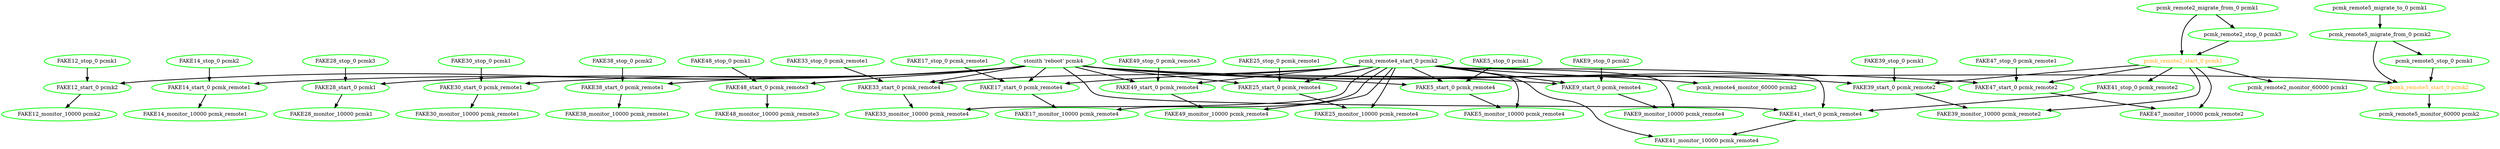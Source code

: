  digraph "g" {
"FAKE12_monitor_10000 pcmk2" [ style=bold color="green" fontcolor="black"]
"FAKE12_start_0 pcmk2" -> "FAKE12_monitor_10000 pcmk2" [ style = bold]
"FAKE12_start_0 pcmk2" [ style=bold color="green" fontcolor="black"]
"FAKE12_stop_0 pcmk1" -> "FAKE12_start_0 pcmk2" [ style = bold]
"FAKE12_stop_0 pcmk1" [ style=bold color="green" fontcolor="black"]
"FAKE14_monitor_10000 pcmk_remote1" [ style=bold color="green" fontcolor="black"]
"FAKE14_start_0 pcmk_remote1" -> "FAKE14_monitor_10000 pcmk_remote1" [ style = bold]
"FAKE14_start_0 pcmk_remote1" [ style=bold color="green" fontcolor="black"]
"FAKE14_stop_0 pcmk2" -> "FAKE14_start_0 pcmk_remote1" [ style = bold]
"FAKE14_stop_0 pcmk2" [ style=bold color="green" fontcolor="black"]
"FAKE17_monitor_10000 pcmk_remote4" [ style=bold color="green" fontcolor="black"]
"FAKE17_start_0 pcmk_remote4" -> "FAKE17_monitor_10000 pcmk_remote4" [ style = bold]
"FAKE17_start_0 pcmk_remote4" [ style=bold color="green" fontcolor="black"]
"FAKE17_stop_0 pcmk_remote1" -> "FAKE17_start_0 pcmk_remote4" [ style = bold]
"FAKE17_stop_0 pcmk_remote1" [ style=bold color="green" fontcolor="black"]
"FAKE25_monitor_10000 pcmk_remote4" [ style=bold color="green" fontcolor="black"]
"FAKE25_start_0 pcmk_remote4" -> "FAKE25_monitor_10000 pcmk_remote4" [ style = bold]
"FAKE25_start_0 pcmk_remote4" [ style=bold color="green" fontcolor="black"]
"FAKE25_stop_0 pcmk_remote1" -> "FAKE25_start_0 pcmk_remote4" [ style = bold]
"FAKE25_stop_0 pcmk_remote1" [ style=bold color="green" fontcolor="black"]
"FAKE28_monitor_10000 pcmk1" [ style=bold color="green" fontcolor="black"]
"FAKE28_start_0 pcmk1" -> "FAKE28_monitor_10000 pcmk1" [ style = bold]
"FAKE28_start_0 pcmk1" [ style=bold color="green" fontcolor="black"]
"FAKE28_stop_0 pcmk3" -> "FAKE28_start_0 pcmk1" [ style = bold]
"FAKE28_stop_0 pcmk3" [ style=bold color="green" fontcolor="black"]
"FAKE30_monitor_10000 pcmk_remote1" [ style=bold color="green" fontcolor="black"]
"FAKE30_start_0 pcmk_remote1" -> "FAKE30_monitor_10000 pcmk_remote1" [ style = bold]
"FAKE30_start_0 pcmk_remote1" [ style=bold color="green" fontcolor="black"]
"FAKE30_stop_0 pcmk1" -> "FAKE30_start_0 pcmk_remote1" [ style = bold]
"FAKE30_stop_0 pcmk1" [ style=bold color="green" fontcolor="black"]
"FAKE33_monitor_10000 pcmk_remote4" [ style=bold color="green" fontcolor="black"]
"FAKE33_start_0 pcmk_remote4" -> "FAKE33_monitor_10000 pcmk_remote4" [ style = bold]
"FAKE33_start_0 pcmk_remote4" [ style=bold color="green" fontcolor="black"]
"FAKE33_stop_0 pcmk_remote1" -> "FAKE33_start_0 pcmk_remote4" [ style = bold]
"FAKE33_stop_0 pcmk_remote1" [ style=bold color="green" fontcolor="black"]
"FAKE38_monitor_10000 pcmk_remote1" [ style=bold color="green" fontcolor="black"]
"FAKE38_start_0 pcmk_remote1" -> "FAKE38_monitor_10000 pcmk_remote1" [ style = bold]
"FAKE38_start_0 pcmk_remote1" [ style=bold color="green" fontcolor="black"]
"FAKE38_stop_0 pcmk2" -> "FAKE38_start_0 pcmk_remote1" [ style = bold]
"FAKE38_stop_0 pcmk2" [ style=bold color="green" fontcolor="black"]
"FAKE39_monitor_10000 pcmk_remote2" [ style=bold color="green" fontcolor="black"]
"FAKE39_start_0 pcmk_remote2" -> "FAKE39_monitor_10000 pcmk_remote2" [ style = bold]
"FAKE39_start_0 pcmk_remote2" [ style=bold color="green" fontcolor="black"]
"FAKE39_stop_0 pcmk1" -> "FAKE39_start_0 pcmk_remote2" [ style = bold]
"FAKE39_stop_0 pcmk1" [ style=bold color="green" fontcolor="black"]
"FAKE41_monitor_10000 pcmk_remote4" [ style=bold color="green" fontcolor="black"]
"FAKE41_start_0 pcmk_remote4" -> "FAKE41_monitor_10000 pcmk_remote4" [ style = bold]
"FAKE41_start_0 pcmk_remote4" [ style=bold color="green" fontcolor="black"]
"FAKE41_stop_0 pcmk_remote2" -> "FAKE41_start_0 pcmk_remote4" [ style = bold]
"FAKE41_stop_0 pcmk_remote2" [ style=bold color="green" fontcolor="black"]
"FAKE47_monitor_10000 pcmk_remote2" [ style=bold color="green" fontcolor="black"]
"FAKE47_start_0 pcmk_remote2" -> "FAKE47_monitor_10000 pcmk_remote2" [ style = bold]
"FAKE47_start_0 pcmk_remote2" [ style=bold color="green" fontcolor="black"]
"FAKE47_stop_0 pcmk_remote1" -> "FAKE47_start_0 pcmk_remote2" [ style = bold]
"FAKE47_stop_0 pcmk_remote1" [ style=bold color="green" fontcolor="black"]
"FAKE48_monitor_10000 pcmk_remote3" [ style=bold color="green" fontcolor="black"]
"FAKE48_start_0 pcmk_remote3" -> "FAKE48_monitor_10000 pcmk_remote3" [ style = bold]
"FAKE48_start_0 pcmk_remote3" [ style=bold color="green" fontcolor="black"]
"FAKE48_stop_0 pcmk1" -> "FAKE48_start_0 pcmk_remote3" [ style = bold]
"FAKE48_stop_0 pcmk1" [ style=bold color="green" fontcolor="black"]
"FAKE49_monitor_10000 pcmk_remote4" [ style=bold color="green" fontcolor="black"]
"FAKE49_start_0 pcmk_remote4" -> "FAKE49_monitor_10000 pcmk_remote4" [ style = bold]
"FAKE49_start_0 pcmk_remote4" [ style=bold color="green" fontcolor="black"]
"FAKE49_stop_0 pcmk_remote3" -> "FAKE49_start_0 pcmk_remote4" [ style = bold]
"FAKE49_stop_0 pcmk_remote3" [ style=bold color="green" fontcolor="black"]
"FAKE5_monitor_10000 pcmk_remote4" [ style=bold color="green" fontcolor="black"]
"FAKE5_start_0 pcmk_remote4" -> "FAKE5_monitor_10000 pcmk_remote4" [ style = bold]
"FAKE5_start_0 pcmk_remote4" [ style=bold color="green" fontcolor="black"]
"FAKE5_stop_0 pcmk1" -> "FAKE5_start_0 pcmk_remote4" [ style = bold]
"FAKE5_stop_0 pcmk1" [ style=bold color="green" fontcolor="black"]
"FAKE9_monitor_10000 pcmk_remote4" [ style=bold color="green" fontcolor="black"]
"FAKE9_start_0 pcmk_remote4" -> "FAKE9_monitor_10000 pcmk_remote4" [ style = bold]
"FAKE9_start_0 pcmk_remote4" [ style=bold color="green" fontcolor="black"]
"FAKE9_stop_0 pcmk2" -> "FAKE9_start_0 pcmk_remote4" [ style = bold]
"FAKE9_stop_0 pcmk2" [ style=bold color="green" fontcolor="black"]
"pcmk_remote2_migrate_from_0 pcmk1" -> "pcmk_remote2_start_0 pcmk1" [ style = bold]
"pcmk_remote2_migrate_from_0 pcmk1" -> "pcmk_remote2_stop_0 pcmk3" [ style = bold]
"pcmk_remote2_migrate_from_0 pcmk1" [ style=bold color="green" fontcolor="black"]
"pcmk_remote2_monitor_60000 pcmk1" [ style=bold color="green" fontcolor="black"]
"pcmk_remote2_start_0 pcmk1" -> "FAKE39_monitor_10000 pcmk_remote2" [ style = bold]
"pcmk_remote2_start_0 pcmk1" -> "FAKE39_start_0 pcmk_remote2" [ style = bold]
"pcmk_remote2_start_0 pcmk1" -> "FAKE41_stop_0 pcmk_remote2" [ style = bold]
"pcmk_remote2_start_0 pcmk1" -> "FAKE47_monitor_10000 pcmk_remote2" [ style = bold]
"pcmk_remote2_start_0 pcmk1" -> "FAKE47_start_0 pcmk_remote2" [ style = bold]
"pcmk_remote2_start_0 pcmk1" -> "pcmk_remote2_monitor_60000 pcmk1" [ style = bold]
"pcmk_remote2_start_0 pcmk1" [ style=bold color="green" fontcolor="orange"]
"pcmk_remote2_stop_0 pcmk3" -> "pcmk_remote2_start_0 pcmk1" [ style = bold]
"pcmk_remote2_stop_0 pcmk3" [ style=bold color="green" fontcolor="black"]
"pcmk_remote4_monitor_60000 pcmk2" [ style=bold color="green" fontcolor="black"]
"pcmk_remote4_start_0 pcmk2" -> "FAKE17_monitor_10000 pcmk_remote4" [ style = bold]
"pcmk_remote4_start_0 pcmk2" -> "FAKE17_start_0 pcmk_remote4" [ style = bold]
"pcmk_remote4_start_0 pcmk2" -> "FAKE25_monitor_10000 pcmk_remote4" [ style = bold]
"pcmk_remote4_start_0 pcmk2" -> "FAKE25_start_0 pcmk_remote4" [ style = bold]
"pcmk_remote4_start_0 pcmk2" -> "FAKE33_monitor_10000 pcmk_remote4" [ style = bold]
"pcmk_remote4_start_0 pcmk2" -> "FAKE33_start_0 pcmk_remote4" [ style = bold]
"pcmk_remote4_start_0 pcmk2" -> "FAKE41_monitor_10000 pcmk_remote4" [ style = bold]
"pcmk_remote4_start_0 pcmk2" -> "FAKE41_start_0 pcmk_remote4" [ style = bold]
"pcmk_remote4_start_0 pcmk2" -> "FAKE49_monitor_10000 pcmk_remote4" [ style = bold]
"pcmk_remote4_start_0 pcmk2" -> "FAKE49_start_0 pcmk_remote4" [ style = bold]
"pcmk_remote4_start_0 pcmk2" -> "FAKE5_monitor_10000 pcmk_remote4" [ style = bold]
"pcmk_remote4_start_0 pcmk2" -> "FAKE5_start_0 pcmk_remote4" [ style = bold]
"pcmk_remote4_start_0 pcmk2" -> "FAKE9_monitor_10000 pcmk_remote4" [ style = bold]
"pcmk_remote4_start_0 pcmk2" -> "FAKE9_start_0 pcmk_remote4" [ style = bold]
"pcmk_remote4_start_0 pcmk2" -> "pcmk_remote4_monitor_60000 pcmk2" [ style = bold]
"pcmk_remote4_start_0 pcmk2" [ style=bold color="green" fontcolor="black"]
"pcmk_remote5_migrate_from_0 pcmk2" -> "pcmk_remote5_start_0 pcmk2" [ style = bold]
"pcmk_remote5_migrate_from_0 pcmk2" -> "pcmk_remote5_stop_0 pcmk1" [ style = bold]
"pcmk_remote5_migrate_from_0 pcmk2" [ style=bold color="green" fontcolor="black"]
"pcmk_remote5_migrate_to_0 pcmk1" -> "pcmk_remote5_migrate_from_0 pcmk2" [ style = bold]
"pcmk_remote5_migrate_to_0 pcmk1" [ style=bold color="green" fontcolor="black"]
"pcmk_remote5_monitor_60000 pcmk2" [ style=bold color="green" fontcolor="black"]
"pcmk_remote5_start_0 pcmk2" -> "pcmk_remote5_monitor_60000 pcmk2" [ style = bold]
"pcmk_remote5_start_0 pcmk2" [ style=bold color="green" fontcolor="orange"]
"pcmk_remote5_stop_0 pcmk1" -> "pcmk_remote5_start_0 pcmk2" [ style = bold]
"pcmk_remote5_stop_0 pcmk1" [ style=bold color="green" fontcolor="black"]
"stonith 'reboot' pcmk4" -> "FAKE12_start_0 pcmk2" [ style = bold]
"stonith 'reboot' pcmk4" -> "FAKE14_start_0 pcmk_remote1" [ style = bold]
"stonith 'reboot' pcmk4" -> "FAKE17_start_0 pcmk_remote4" [ style = bold]
"stonith 'reboot' pcmk4" -> "FAKE25_start_0 pcmk_remote4" [ style = bold]
"stonith 'reboot' pcmk4" -> "FAKE28_start_0 pcmk1" [ style = bold]
"stonith 'reboot' pcmk4" -> "FAKE30_start_0 pcmk_remote1" [ style = bold]
"stonith 'reboot' pcmk4" -> "FAKE33_start_0 pcmk_remote4" [ style = bold]
"stonith 'reboot' pcmk4" -> "FAKE38_start_0 pcmk_remote1" [ style = bold]
"stonith 'reboot' pcmk4" -> "FAKE39_start_0 pcmk_remote2" [ style = bold]
"stonith 'reboot' pcmk4" -> "FAKE41_start_0 pcmk_remote4" [ style = bold]
"stonith 'reboot' pcmk4" -> "FAKE47_start_0 pcmk_remote2" [ style = bold]
"stonith 'reboot' pcmk4" -> "FAKE48_start_0 pcmk_remote3" [ style = bold]
"stonith 'reboot' pcmk4" -> "FAKE49_start_0 pcmk_remote4" [ style = bold]
"stonith 'reboot' pcmk4" -> "FAKE5_start_0 pcmk_remote4" [ style = bold]
"stonith 'reboot' pcmk4" -> "FAKE9_start_0 pcmk_remote4" [ style = bold]
"stonith 'reboot' pcmk4" -> "pcmk_remote5_start_0 pcmk2" [ style = bold]
"stonith 'reboot' pcmk4" [ style=bold color="green" fontcolor="black"]
}
